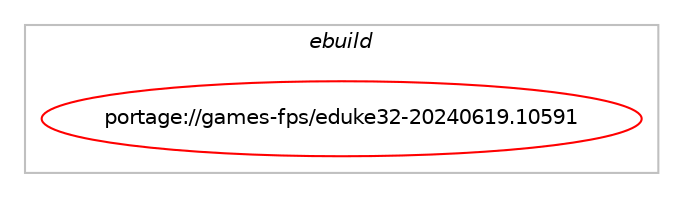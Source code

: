 digraph prolog {

# *************
# Graph options
# *************

newrank=true;
concentrate=true;
compound=true;
graph [rankdir=LR,fontname=Helvetica,fontsize=10,ranksep=1.5];#, ranksep=2.5, nodesep=0.2];
edge  [arrowhead=vee];
node  [fontname=Helvetica,fontsize=10];

# **********
# The ebuild
# **********

subgraph cluster_leftcol {
color=gray;
label=<<i>ebuild</i>>;
id [label="portage://games-fps/eduke32-20240619.10591", color=red, width=4, href="../games-fps/eduke32-20240619.10591.svg"];
}

# ****************
# The dependencies
# ****************

subgraph cluster_midcol {
color=gray;
label=<<i>dependencies</i>>;
subgraph cluster_compile {
fillcolor="#eeeeee";
style=filled;
label=<<i>compile</i>>;
# *** BEGIN UNKNOWN DEPENDENCY TYPE (TODO) ***
# id -> equal(use_conditional_group(positive,gtk,portage://games-fps/eduke32-20240619.10591,[package_dependency(portage://games-fps/eduke32-20240619.10591,install,no,x11-libs,gtk+,none,[,,],[slot(2)],[])]))
# *** END UNKNOWN DEPENDENCY TYPE (TODO) ***

# *** BEGIN UNKNOWN DEPENDENCY TYPE (TODO) ***
# id -> equal(use_conditional_group(positive,opengl,portage://games-fps/eduke32-20240619.10591,[package_dependency(portage://games-fps/eduke32-20240619.10591,install,no,virtual,glu,none,[,,],[],[]),package_dependency(portage://games-fps/eduke32-20240619.10591,install,no,virtual,opengl,none,[,,],[],[])]))
# *** END UNKNOWN DEPENDENCY TYPE (TODO) ***

# *** BEGIN UNKNOWN DEPENDENCY TYPE (TODO) ***
# id -> equal(use_conditional_group(positive,png,portage://games-fps/eduke32-20240619.10591,[package_dependency(portage://games-fps/eduke32-20240619.10591,install,no,media-libs,libpng,none,[,,],[slot(0),equal],[])]))
# *** END UNKNOWN DEPENDENCY TYPE (TODO) ***

# *** BEGIN UNKNOWN DEPENDENCY TYPE (TODO) ***
# id -> equal(use_conditional_group(positive,timidity,portage://games-fps/eduke32-20240619.10591,[package_dependency(portage://games-fps/eduke32-20240619.10591,install,no,media-sound,timidity++,none,[,,],[],[])]))
# *** END UNKNOWN DEPENDENCY TYPE (TODO) ***

# *** BEGIN UNKNOWN DEPENDENCY TYPE (TODO) ***
# id -> equal(use_conditional_group(positive,vpx,portage://games-fps/eduke32-20240619.10591,[package_dependency(portage://games-fps/eduke32-20240619.10591,install,no,media-libs,libvpx,none,[,,],any_same_slot,[])]))
# *** END UNKNOWN DEPENDENCY TYPE (TODO) ***

# *** BEGIN UNKNOWN DEPENDENCY TYPE (TODO) ***
# id -> equal(use_conditional_group(positive,xmp,portage://games-fps/eduke32-20240619.10591,[package_dependency(portage://games-fps/eduke32-20240619.10591,install,no,media-libs,exempi,none,[,,],[slot(2),equal],[])]))
# *** END UNKNOWN DEPENDENCY TYPE (TODO) ***

# *** BEGIN UNKNOWN DEPENDENCY TYPE (TODO) ***
# id -> equal(package_dependency(portage://games-fps/eduke32-20240619.10591,install,no,media-libs,flac,none,[,,],any_same_slot,[]))
# *** END UNKNOWN DEPENDENCY TYPE (TODO) ***

# *** BEGIN UNKNOWN DEPENDENCY TYPE (TODO) ***
# id -> equal(package_dependency(portage://games-fps/eduke32-20240619.10591,install,no,media-libs,libogg,none,[,,],[],[]))
# *** END UNKNOWN DEPENDENCY TYPE (TODO) ***

# *** BEGIN UNKNOWN DEPENDENCY TYPE (TODO) ***
# id -> equal(package_dependency(portage://games-fps/eduke32-20240619.10591,install,no,media-libs,libsdl2,none,[,,],[],[use(enable(alsa),none),use(enable(joystick),none),use(optenable(opengl),none),use(enable(sound),none),use(enable(video),none)]))
# *** END UNKNOWN DEPENDENCY TYPE (TODO) ***

# *** BEGIN UNKNOWN DEPENDENCY TYPE (TODO) ***
# id -> equal(package_dependency(portage://games-fps/eduke32-20240619.10591,install,no,media-libs,libvorbis,none,[,,],[],[]))
# *** END UNKNOWN DEPENDENCY TYPE (TODO) ***

# *** BEGIN UNKNOWN DEPENDENCY TYPE (TODO) ***
# id -> equal(package_dependency(portage://games-fps/eduke32-20240619.10591,install,no,media-libs,sdl2-mixer,none,[,,],[],[use(enable(flac),none),use(optenable(fluidsynth),none),use(enable(midi),none),use(optenable(timidity),none),use(enable(vorbis),none)]))
# *** END UNKNOWN DEPENDENCY TYPE (TODO) ***

# *** BEGIN UNKNOWN DEPENDENCY TYPE (TODO) ***
# id -> equal(package_dependency(portage://games-fps/eduke32-20240619.10591,install,no,sys-libs,zlib,none,[,,],[],[]))
# *** END UNKNOWN DEPENDENCY TYPE (TODO) ***

}
subgraph cluster_compileandrun {
fillcolor="#eeeeee";
style=filled;
label=<<i>compile and run</i>>;
}
subgraph cluster_run {
fillcolor="#eeeeee";
style=filled;
label=<<i>run</i>>;
# *** BEGIN UNKNOWN DEPENDENCY TYPE (TODO) ***
# id -> equal(use_conditional_group(positive,gtk,portage://games-fps/eduke32-20240619.10591,[package_dependency(portage://games-fps/eduke32-20240619.10591,run,no,x11-libs,gtk+,none,[,,],[slot(2)],[])]))
# *** END UNKNOWN DEPENDENCY TYPE (TODO) ***

# *** BEGIN UNKNOWN DEPENDENCY TYPE (TODO) ***
# id -> equal(use_conditional_group(positive,opengl,portage://games-fps/eduke32-20240619.10591,[package_dependency(portage://games-fps/eduke32-20240619.10591,run,no,virtual,glu,none,[,,],[],[]),package_dependency(portage://games-fps/eduke32-20240619.10591,run,no,virtual,opengl,none,[,,],[],[])]))
# *** END UNKNOWN DEPENDENCY TYPE (TODO) ***

# *** BEGIN UNKNOWN DEPENDENCY TYPE (TODO) ***
# id -> equal(use_conditional_group(positive,png,portage://games-fps/eduke32-20240619.10591,[package_dependency(portage://games-fps/eduke32-20240619.10591,run,no,media-libs,libpng,none,[,,],[slot(0),equal],[])]))
# *** END UNKNOWN DEPENDENCY TYPE (TODO) ***

# *** BEGIN UNKNOWN DEPENDENCY TYPE (TODO) ***
# id -> equal(use_conditional_group(positive,vpx,portage://games-fps/eduke32-20240619.10591,[package_dependency(portage://games-fps/eduke32-20240619.10591,run,no,media-libs,libvpx,none,[,,],any_same_slot,[])]))
# *** END UNKNOWN DEPENDENCY TYPE (TODO) ***

# *** BEGIN UNKNOWN DEPENDENCY TYPE (TODO) ***
# id -> equal(use_conditional_group(positive,xmp,portage://games-fps/eduke32-20240619.10591,[package_dependency(portage://games-fps/eduke32-20240619.10591,run,no,media-libs,exempi,none,[,,],[slot(2),equal],[])]))
# *** END UNKNOWN DEPENDENCY TYPE (TODO) ***

# *** BEGIN UNKNOWN DEPENDENCY TYPE (TODO) ***
# id -> equal(package_dependency(portage://games-fps/eduke32-20240619.10591,run,no,media-libs,flac,none,[,,],any_same_slot,[]))
# *** END UNKNOWN DEPENDENCY TYPE (TODO) ***

# *** BEGIN UNKNOWN DEPENDENCY TYPE (TODO) ***
# id -> equal(package_dependency(portage://games-fps/eduke32-20240619.10591,run,no,media-libs,libogg,none,[,,],[],[]))
# *** END UNKNOWN DEPENDENCY TYPE (TODO) ***

# *** BEGIN UNKNOWN DEPENDENCY TYPE (TODO) ***
# id -> equal(package_dependency(portage://games-fps/eduke32-20240619.10591,run,no,media-libs,libsdl2,none,[,,],[],[use(enable(alsa),none),use(enable(joystick),none),use(optenable(opengl),none),use(enable(sound),none),use(enable(video),none)]))
# *** END UNKNOWN DEPENDENCY TYPE (TODO) ***

# *** BEGIN UNKNOWN DEPENDENCY TYPE (TODO) ***
# id -> equal(package_dependency(portage://games-fps/eduke32-20240619.10591,run,no,media-libs,libvorbis,none,[,,],[],[]))
# *** END UNKNOWN DEPENDENCY TYPE (TODO) ***

# *** BEGIN UNKNOWN DEPENDENCY TYPE (TODO) ***
# id -> equal(package_dependency(portage://games-fps/eduke32-20240619.10591,run,no,media-libs,sdl2-mixer,none,[,,],[],[use(enable(flac),none),use(optenable(fluidsynth),none),use(enable(midi),none),use(optenable(timidity),none),use(enable(vorbis),none)]))
# *** END UNKNOWN DEPENDENCY TYPE (TODO) ***

# *** BEGIN UNKNOWN DEPENDENCY TYPE (TODO) ***
# id -> equal(package_dependency(portage://games-fps/eduke32-20240619.10591,run,no,sys-libs,zlib,none,[,,],[],[]))
# *** END UNKNOWN DEPENDENCY TYPE (TODO) ***

}
}

# **************
# The candidates
# **************

subgraph cluster_choices {
rank=same;
color=gray;
label=<<i>candidates</i>>;

}

}
